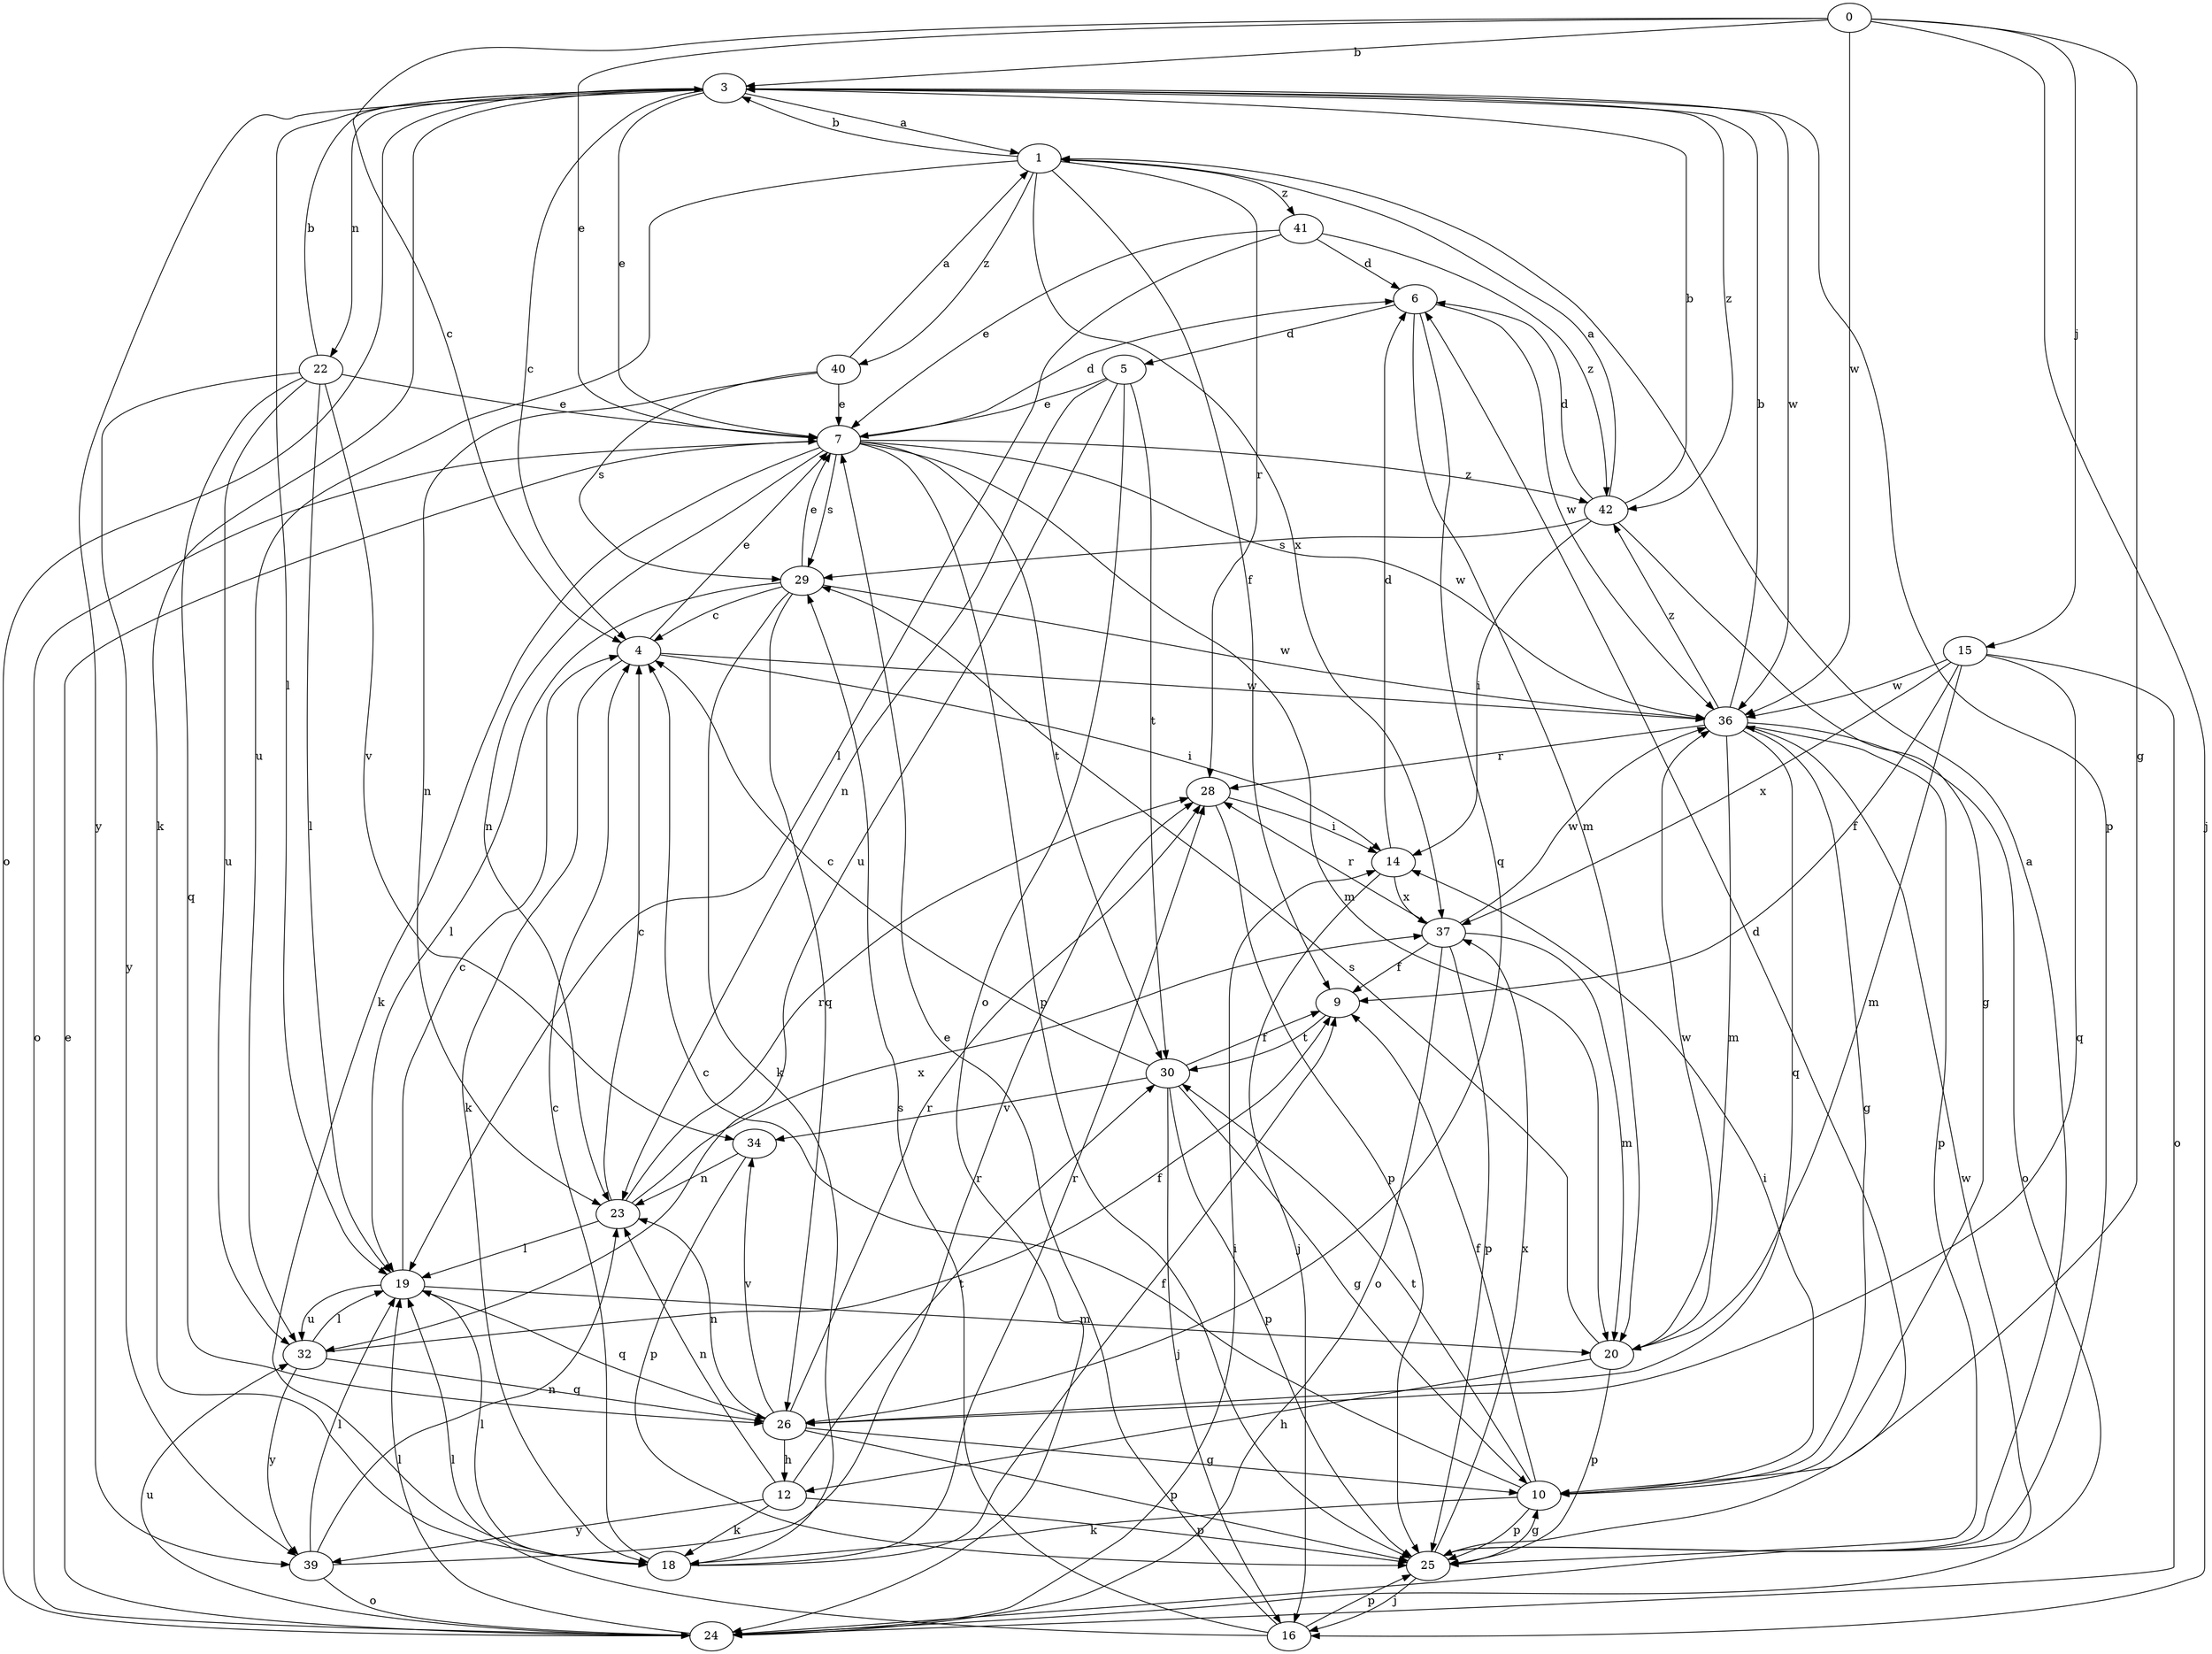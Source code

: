 strict digraph  {
0;
1;
3;
4;
5;
6;
7;
9;
10;
12;
14;
15;
16;
18;
19;
20;
22;
23;
24;
25;
26;
28;
29;
30;
32;
34;
36;
37;
39;
40;
41;
42;
0 -> 3  [label=b];
0 -> 4  [label=c];
0 -> 7  [label=e];
0 -> 10  [label=g];
0 -> 15  [label=j];
0 -> 16  [label=j];
0 -> 36  [label=w];
1 -> 3  [label=b];
1 -> 9  [label=f];
1 -> 28  [label=r];
1 -> 32  [label=u];
1 -> 37  [label=x];
1 -> 40  [label=z];
1 -> 41  [label=z];
3 -> 1  [label=a];
3 -> 4  [label=c];
3 -> 7  [label=e];
3 -> 18  [label=k];
3 -> 19  [label=l];
3 -> 22  [label=n];
3 -> 24  [label=o];
3 -> 25  [label=p];
3 -> 36  [label=w];
3 -> 39  [label=y];
3 -> 42  [label=z];
4 -> 7  [label=e];
4 -> 14  [label=i];
4 -> 18  [label=k];
4 -> 36  [label=w];
5 -> 7  [label=e];
5 -> 23  [label=n];
5 -> 24  [label=o];
5 -> 30  [label=t];
5 -> 32  [label=u];
6 -> 5  [label=d];
6 -> 20  [label=m];
6 -> 26  [label=q];
6 -> 36  [label=w];
7 -> 6  [label=d];
7 -> 18  [label=k];
7 -> 20  [label=m];
7 -> 23  [label=n];
7 -> 24  [label=o];
7 -> 25  [label=p];
7 -> 29  [label=s];
7 -> 30  [label=t];
7 -> 36  [label=w];
7 -> 42  [label=z];
9 -> 30  [label=t];
10 -> 4  [label=c];
10 -> 9  [label=f];
10 -> 14  [label=i];
10 -> 18  [label=k];
10 -> 25  [label=p];
10 -> 30  [label=t];
12 -> 18  [label=k];
12 -> 23  [label=n];
12 -> 25  [label=p];
12 -> 30  [label=t];
12 -> 39  [label=y];
14 -> 6  [label=d];
14 -> 16  [label=j];
14 -> 37  [label=x];
15 -> 9  [label=f];
15 -> 20  [label=m];
15 -> 24  [label=o];
15 -> 26  [label=q];
15 -> 36  [label=w];
15 -> 37  [label=x];
16 -> 7  [label=e];
16 -> 19  [label=l];
16 -> 25  [label=p];
16 -> 29  [label=s];
18 -> 4  [label=c];
18 -> 9  [label=f];
18 -> 19  [label=l];
18 -> 28  [label=r];
19 -> 4  [label=c];
19 -> 20  [label=m];
19 -> 26  [label=q];
19 -> 32  [label=u];
20 -> 12  [label=h];
20 -> 25  [label=p];
20 -> 29  [label=s];
20 -> 36  [label=w];
22 -> 3  [label=b];
22 -> 7  [label=e];
22 -> 19  [label=l];
22 -> 26  [label=q];
22 -> 32  [label=u];
22 -> 34  [label=v];
22 -> 39  [label=y];
23 -> 4  [label=c];
23 -> 19  [label=l];
23 -> 28  [label=r];
23 -> 37  [label=x];
24 -> 7  [label=e];
24 -> 14  [label=i];
24 -> 19  [label=l];
24 -> 32  [label=u];
24 -> 36  [label=w];
25 -> 1  [label=a];
25 -> 6  [label=d];
25 -> 10  [label=g];
25 -> 16  [label=j];
25 -> 37  [label=x];
26 -> 10  [label=g];
26 -> 12  [label=h];
26 -> 23  [label=n];
26 -> 25  [label=p];
26 -> 28  [label=r];
26 -> 34  [label=v];
28 -> 14  [label=i];
28 -> 25  [label=p];
29 -> 4  [label=c];
29 -> 7  [label=e];
29 -> 18  [label=k];
29 -> 19  [label=l];
29 -> 26  [label=q];
29 -> 36  [label=w];
30 -> 4  [label=c];
30 -> 9  [label=f];
30 -> 10  [label=g];
30 -> 16  [label=j];
30 -> 25  [label=p];
30 -> 34  [label=v];
32 -> 9  [label=f];
32 -> 19  [label=l];
32 -> 26  [label=q];
32 -> 39  [label=y];
34 -> 23  [label=n];
34 -> 25  [label=p];
36 -> 3  [label=b];
36 -> 10  [label=g];
36 -> 20  [label=m];
36 -> 24  [label=o];
36 -> 25  [label=p];
36 -> 26  [label=q];
36 -> 28  [label=r];
36 -> 42  [label=z];
37 -> 9  [label=f];
37 -> 20  [label=m];
37 -> 24  [label=o];
37 -> 25  [label=p];
37 -> 28  [label=r];
37 -> 36  [label=w];
39 -> 19  [label=l];
39 -> 23  [label=n];
39 -> 24  [label=o];
39 -> 28  [label=r];
40 -> 1  [label=a];
40 -> 7  [label=e];
40 -> 23  [label=n];
40 -> 29  [label=s];
41 -> 6  [label=d];
41 -> 7  [label=e];
41 -> 19  [label=l];
41 -> 42  [label=z];
42 -> 1  [label=a];
42 -> 3  [label=b];
42 -> 6  [label=d];
42 -> 10  [label=g];
42 -> 14  [label=i];
42 -> 29  [label=s];
}

